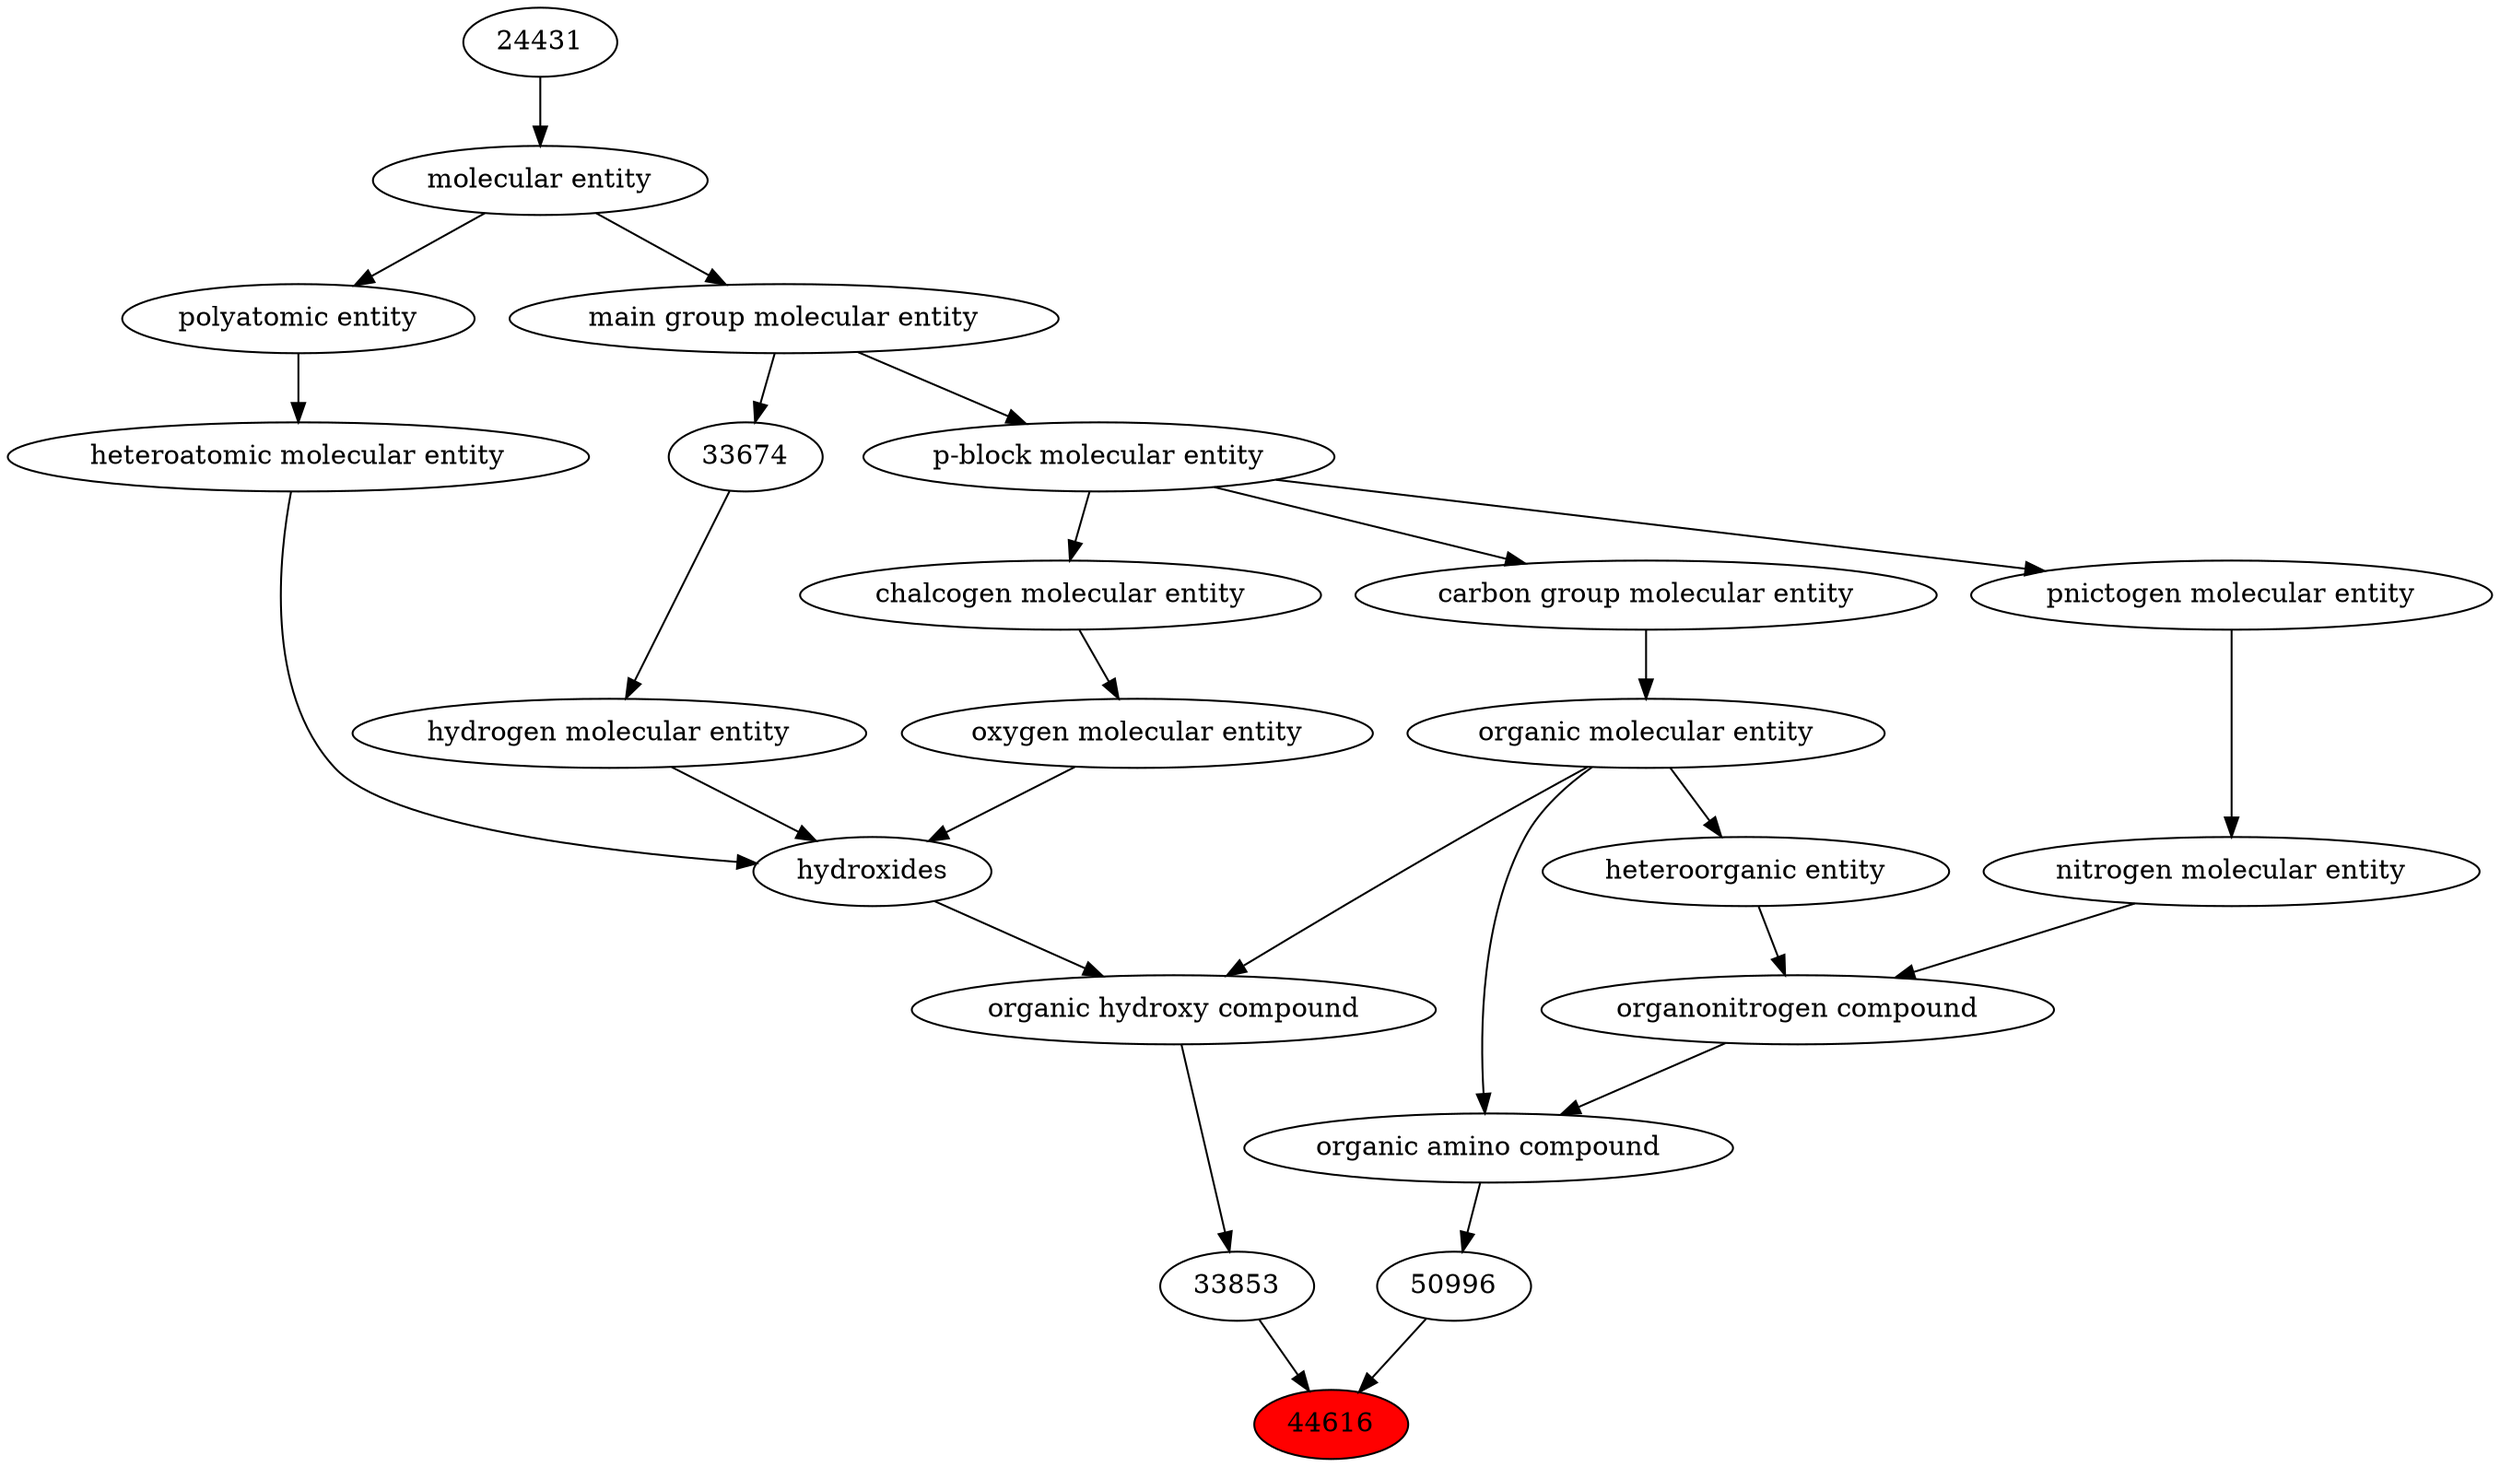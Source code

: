 digraph tree{ 
44616 [label="44616" fillcolor=red style=filled]
50996 -> 44616
33853 -> 44616
50996 [label="50996"]
50047 -> 50996
33853 [label="33853"]
33822 -> 33853
50047 [label="organic amino compound"]
50860 -> 50047
35352 -> 50047
33822 [label="organic hydroxy compound"]
24651 -> 33822
50860 -> 33822
50860 [label="organic molecular entity"]
33582 -> 50860
35352 [label="organonitrogen compound"]
51143 -> 35352
33285 -> 35352
24651 [label="hydroxides"]
25806 -> 24651
33608 -> 24651
37577 -> 24651
33582 [label="carbon group molecular entity"]
33675 -> 33582
51143 [label="nitrogen molecular entity"]
33302 -> 51143
33285 [label="heteroorganic entity"]
50860 -> 33285
25806 [label="oxygen molecular entity"]
33304 -> 25806
33608 [label="hydrogen molecular entity"]
33674 -> 33608
37577 [label="heteroatomic molecular entity"]
36357 -> 37577
33675 [label="p-block molecular entity"]
33579 -> 33675
33302 [label="pnictogen molecular entity"]
33675 -> 33302
33304 [label="chalcogen molecular entity"]
33675 -> 33304
33674 [label="33674"]
33579 -> 33674
36357 [label="polyatomic entity"]
23367 -> 36357
33579 [label="main group molecular entity"]
23367 -> 33579
23367 [label="molecular entity"]
24431 -> 23367
24431 [label="24431"]
}